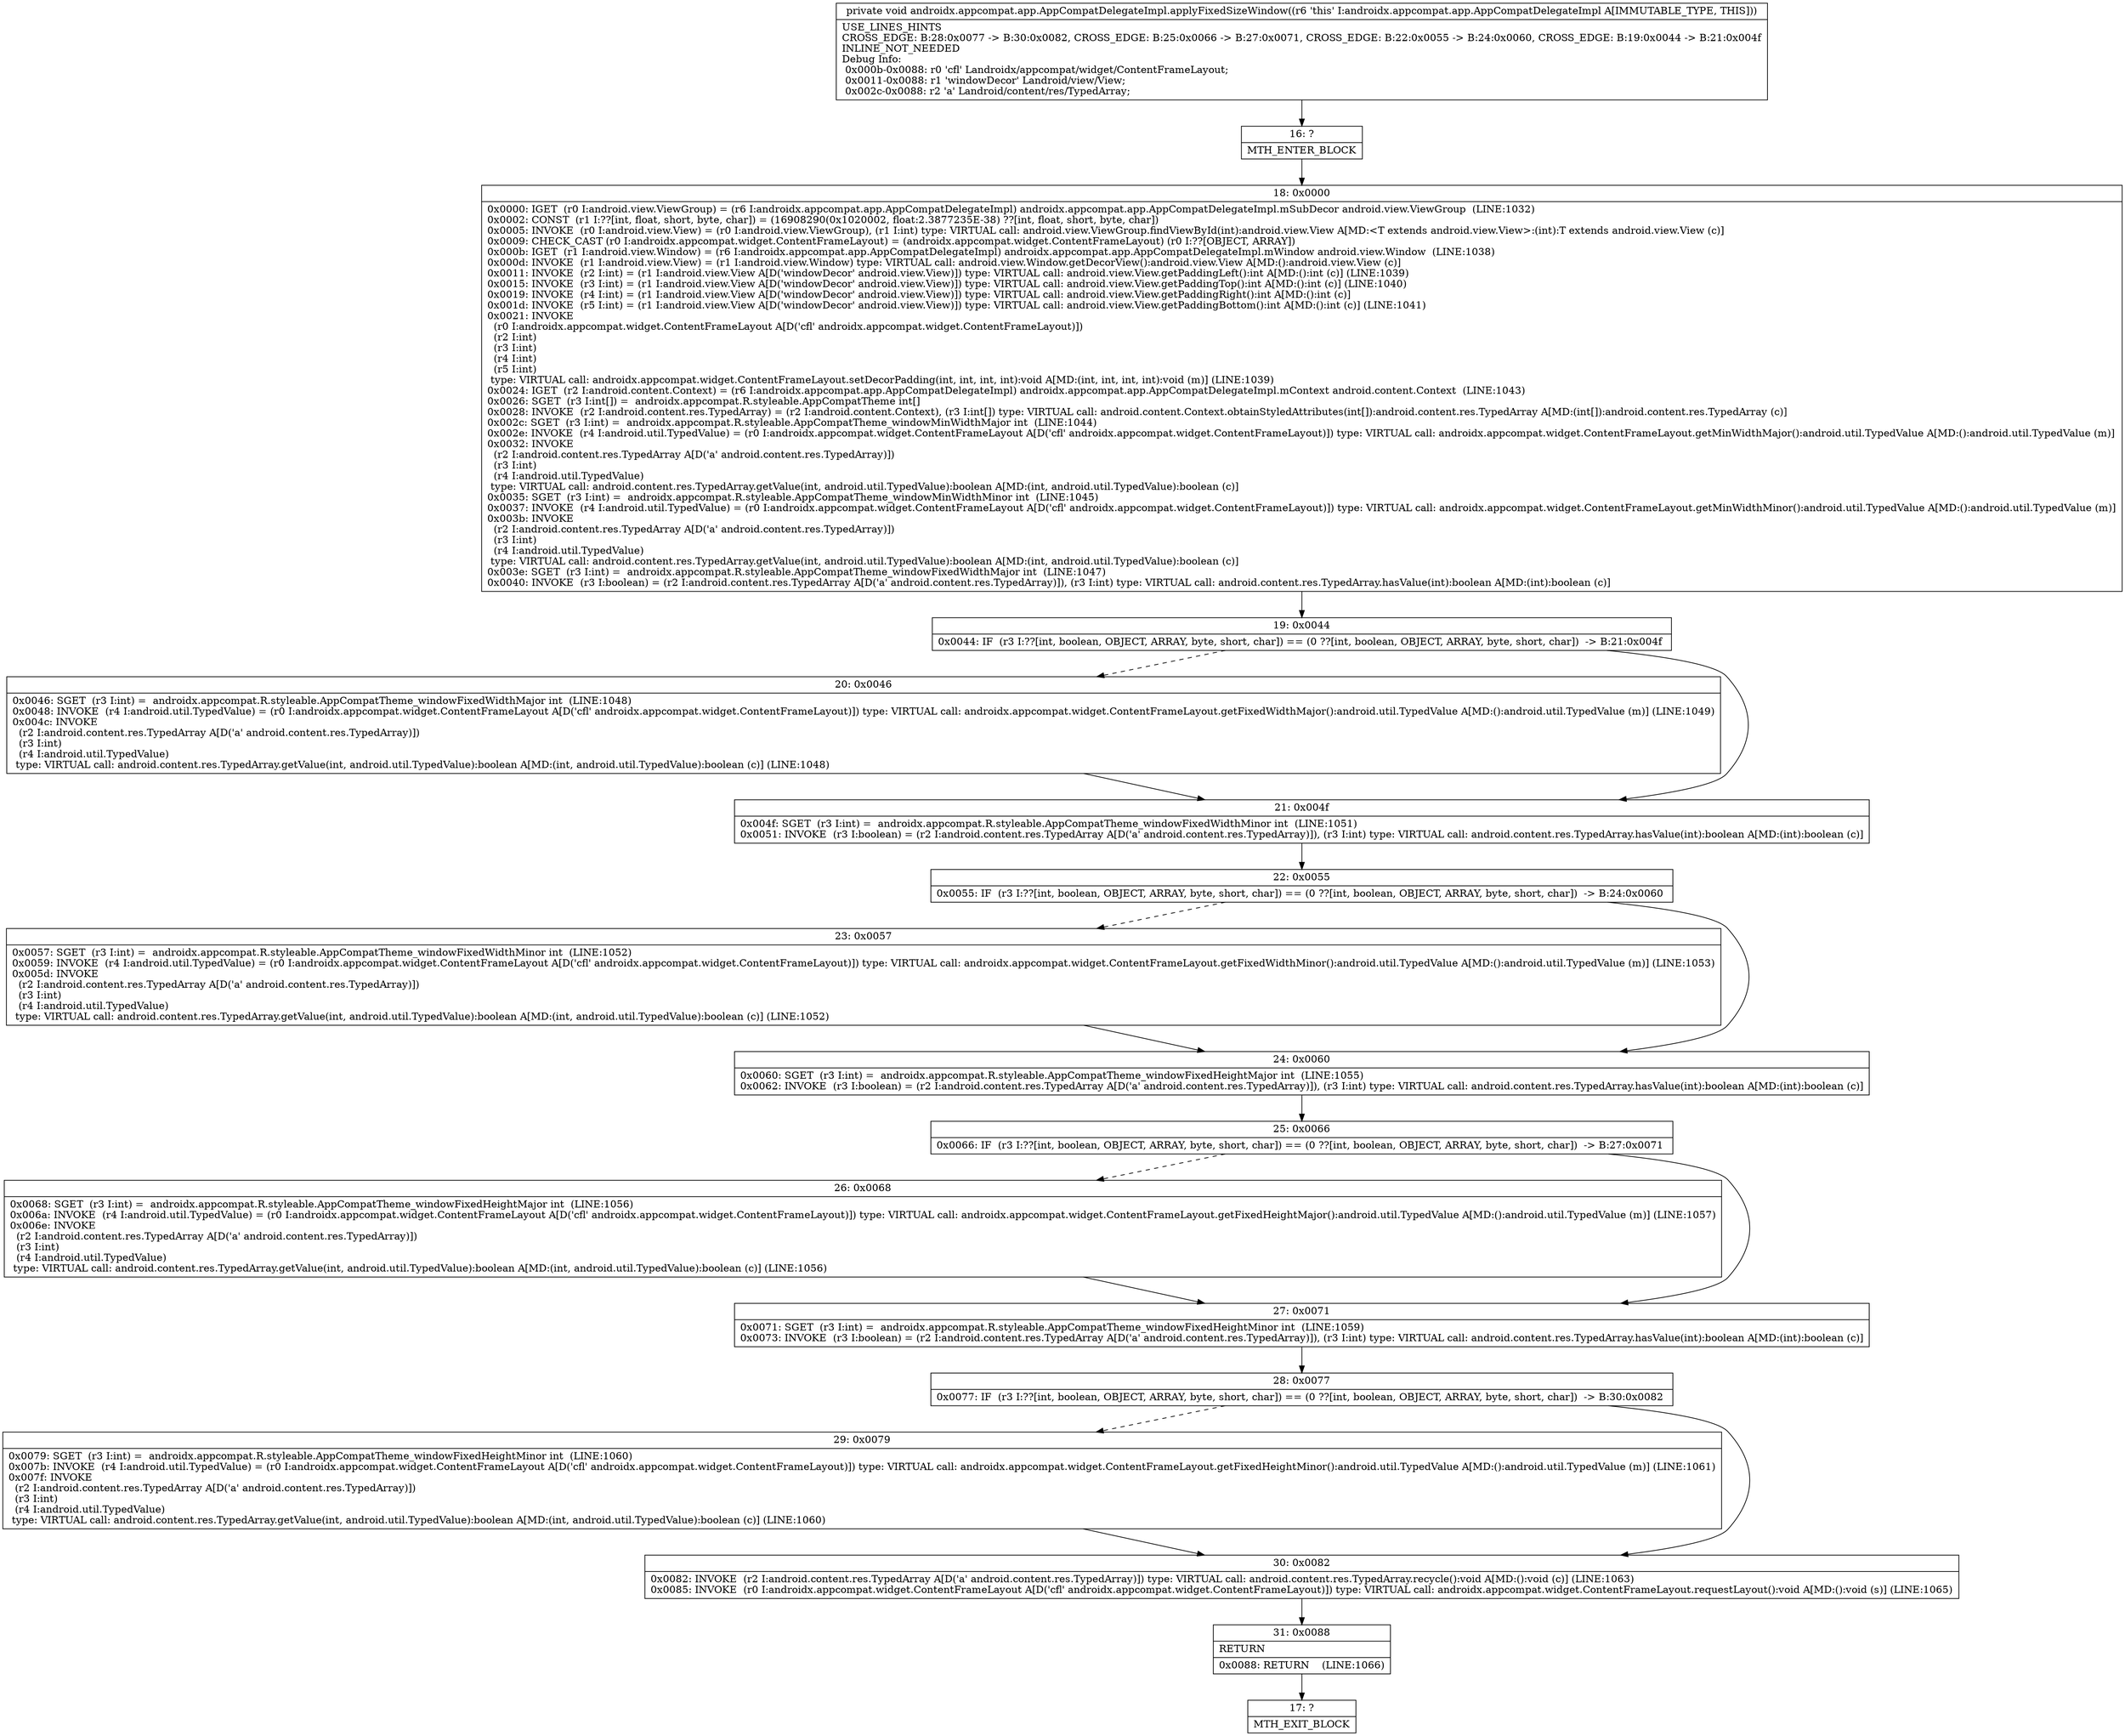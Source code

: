 digraph "CFG forandroidx.appcompat.app.AppCompatDelegateImpl.applyFixedSizeWindow()V" {
Node_16 [shape=record,label="{16\:\ ?|MTH_ENTER_BLOCK\l}"];
Node_18 [shape=record,label="{18\:\ 0x0000|0x0000: IGET  (r0 I:android.view.ViewGroup) = (r6 I:androidx.appcompat.app.AppCompatDelegateImpl) androidx.appcompat.app.AppCompatDelegateImpl.mSubDecor android.view.ViewGroup  (LINE:1032)\l0x0002: CONST  (r1 I:??[int, float, short, byte, char]) = (16908290(0x1020002, float:2.3877235E\-38) ??[int, float, short, byte, char]) \l0x0005: INVOKE  (r0 I:android.view.View) = (r0 I:android.view.ViewGroup), (r1 I:int) type: VIRTUAL call: android.view.ViewGroup.findViewById(int):android.view.View A[MD:\<T extends android.view.View\>:(int):T extends android.view.View (c)]\l0x0009: CHECK_CAST (r0 I:androidx.appcompat.widget.ContentFrameLayout) = (androidx.appcompat.widget.ContentFrameLayout) (r0 I:??[OBJECT, ARRAY]) \l0x000b: IGET  (r1 I:android.view.Window) = (r6 I:androidx.appcompat.app.AppCompatDelegateImpl) androidx.appcompat.app.AppCompatDelegateImpl.mWindow android.view.Window  (LINE:1038)\l0x000d: INVOKE  (r1 I:android.view.View) = (r1 I:android.view.Window) type: VIRTUAL call: android.view.Window.getDecorView():android.view.View A[MD:():android.view.View (c)]\l0x0011: INVOKE  (r2 I:int) = (r1 I:android.view.View A[D('windowDecor' android.view.View)]) type: VIRTUAL call: android.view.View.getPaddingLeft():int A[MD:():int (c)] (LINE:1039)\l0x0015: INVOKE  (r3 I:int) = (r1 I:android.view.View A[D('windowDecor' android.view.View)]) type: VIRTUAL call: android.view.View.getPaddingTop():int A[MD:():int (c)] (LINE:1040)\l0x0019: INVOKE  (r4 I:int) = (r1 I:android.view.View A[D('windowDecor' android.view.View)]) type: VIRTUAL call: android.view.View.getPaddingRight():int A[MD:():int (c)]\l0x001d: INVOKE  (r5 I:int) = (r1 I:android.view.View A[D('windowDecor' android.view.View)]) type: VIRTUAL call: android.view.View.getPaddingBottom():int A[MD:():int (c)] (LINE:1041)\l0x0021: INVOKE  \l  (r0 I:androidx.appcompat.widget.ContentFrameLayout A[D('cfl' androidx.appcompat.widget.ContentFrameLayout)])\l  (r2 I:int)\l  (r3 I:int)\l  (r4 I:int)\l  (r5 I:int)\l type: VIRTUAL call: androidx.appcompat.widget.ContentFrameLayout.setDecorPadding(int, int, int, int):void A[MD:(int, int, int, int):void (m)] (LINE:1039)\l0x0024: IGET  (r2 I:android.content.Context) = (r6 I:androidx.appcompat.app.AppCompatDelegateImpl) androidx.appcompat.app.AppCompatDelegateImpl.mContext android.content.Context  (LINE:1043)\l0x0026: SGET  (r3 I:int[]) =  androidx.appcompat.R.styleable.AppCompatTheme int[] \l0x0028: INVOKE  (r2 I:android.content.res.TypedArray) = (r2 I:android.content.Context), (r3 I:int[]) type: VIRTUAL call: android.content.Context.obtainStyledAttributes(int[]):android.content.res.TypedArray A[MD:(int[]):android.content.res.TypedArray (c)]\l0x002c: SGET  (r3 I:int) =  androidx.appcompat.R.styleable.AppCompatTheme_windowMinWidthMajor int  (LINE:1044)\l0x002e: INVOKE  (r4 I:android.util.TypedValue) = (r0 I:androidx.appcompat.widget.ContentFrameLayout A[D('cfl' androidx.appcompat.widget.ContentFrameLayout)]) type: VIRTUAL call: androidx.appcompat.widget.ContentFrameLayout.getMinWidthMajor():android.util.TypedValue A[MD:():android.util.TypedValue (m)]\l0x0032: INVOKE  \l  (r2 I:android.content.res.TypedArray A[D('a' android.content.res.TypedArray)])\l  (r3 I:int)\l  (r4 I:android.util.TypedValue)\l type: VIRTUAL call: android.content.res.TypedArray.getValue(int, android.util.TypedValue):boolean A[MD:(int, android.util.TypedValue):boolean (c)]\l0x0035: SGET  (r3 I:int) =  androidx.appcompat.R.styleable.AppCompatTheme_windowMinWidthMinor int  (LINE:1045)\l0x0037: INVOKE  (r4 I:android.util.TypedValue) = (r0 I:androidx.appcompat.widget.ContentFrameLayout A[D('cfl' androidx.appcompat.widget.ContentFrameLayout)]) type: VIRTUAL call: androidx.appcompat.widget.ContentFrameLayout.getMinWidthMinor():android.util.TypedValue A[MD:():android.util.TypedValue (m)]\l0x003b: INVOKE  \l  (r2 I:android.content.res.TypedArray A[D('a' android.content.res.TypedArray)])\l  (r3 I:int)\l  (r4 I:android.util.TypedValue)\l type: VIRTUAL call: android.content.res.TypedArray.getValue(int, android.util.TypedValue):boolean A[MD:(int, android.util.TypedValue):boolean (c)]\l0x003e: SGET  (r3 I:int) =  androidx.appcompat.R.styleable.AppCompatTheme_windowFixedWidthMajor int  (LINE:1047)\l0x0040: INVOKE  (r3 I:boolean) = (r2 I:android.content.res.TypedArray A[D('a' android.content.res.TypedArray)]), (r3 I:int) type: VIRTUAL call: android.content.res.TypedArray.hasValue(int):boolean A[MD:(int):boolean (c)]\l}"];
Node_19 [shape=record,label="{19\:\ 0x0044|0x0044: IF  (r3 I:??[int, boolean, OBJECT, ARRAY, byte, short, char]) == (0 ??[int, boolean, OBJECT, ARRAY, byte, short, char])  \-\> B:21:0x004f \l}"];
Node_20 [shape=record,label="{20\:\ 0x0046|0x0046: SGET  (r3 I:int) =  androidx.appcompat.R.styleable.AppCompatTheme_windowFixedWidthMajor int  (LINE:1048)\l0x0048: INVOKE  (r4 I:android.util.TypedValue) = (r0 I:androidx.appcompat.widget.ContentFrameLayout A[D('cfl' androidx.appcompat.widget.ContentFrameLayout)]) type: VIRTUAL call: androidx.appcompat.widget.ContentFrameLayout.getFixedWidthMajor():android.util.TypedValue A[MD:():android.util.TypedValue (m)] (LINE:1049)\l0x004c: INVOKE  \l  (r2 I:android.content.res.TypedArray A[D('a' android.content.res.TypedArray)])\l  (r3 I:int)\l  (r4 I:android.util.TypedValue)\l type: VIRTUAL call: android.content.res.TypedArray.getValue(int, android.util.TypedValue):boolean A[MD:(int, android.util.TypedValue):boolean (c)] (LINE:1048)\l}"];
Node_21 [shape=record,label="{21\:\ 0x004f|0x004f: SGET  (r3 I:int) =  androidx.appcompat.R.styleable.AppCompatTheme_windowFixedWidthMinor int  (LINE:1051)\l0x0051: INVOKE  (r3 I:boolean) = (r2 I:android.content.res.TypedArray A[D('a' android.content.res.TypedArray)]), (r3 I:int) type: VIRTUAL call: android.content.res.TypedArray.hasValue(int):boolean A[MD:(int):boolean (c)]\l}"];
Node_22 [shape=record,label="{22\:\ 0x0055|0x0055: IF  (r3 I:??[int, boolean, OBJECT, ARRAY, byte, short, char]) == (0 ??[int, boolean, OBJECT, ARRAY, byte, short, char])  \-\> B:24:0x0060 \l}"];
Node_23 [shape=record,label="{23\:\ 0x0057|0x0057: SGET  (r3 I:int) =  androidx.appcompat.R.styleable.AppCompatTheme_windowFixedWidthMinor int  (LINE:1052)\l0x0059: INVOKE  (r4 I:android.util.TypedValue) = (r0 I:androidx.appcompat.widget.ContentFrameLayout A[D('cfl' androidx.appcompat.widget.ContentFrameLayout)]) type: VIRTUAL call: androidx.appcompat.widget.ContentFrameLayout.getFixedWidthMinor():android.util.TypedValue A[MD:():android.util.TypedValue (m)] (LINE:1053)\l0x005d: INVOKE  \l  (r2 I:android.content.res.TypedArray A[D('a' android.content.res.TypedArray)])\l  (r3 I:int)\l  (r4 I:android.util.TypedValue)\l type: VIRTUAL call: android.content.res.TypedArray.getValue(int, android.util.TypedValue):boolean A[MD:(int, android.util.TypedValue):boolean (c)] (LINE:1052)\l}"];
Node_24 [shape=record,label="{24\:\ 0x0060|0x0060: SGET  (r3 I:int) =  androidx.appcompat.R.styleable.AppCompatTheme_windowFixedHeightMajor int  (LINE:1055)\l0x0062: INVOKE  (r3 I:boolean) = (r2 I:android.content.res.TypedArray A[D('a' android.content.res.TypedArray)]), (r3 I:int) type: VIRTUAL call: android.content.res.TypedArray.hasValue(int):boolean A[MD:(int):boolean (c)]\l}"];
Node_25 [shape=record,label="{25\:\ 0x0066|0x0066: IF  (r3 I:??[int, boolean, OBJECT, ARRAY, byte, short, char]) == (0 ??[int, boolean, OBJECT, ARRAY, byte, short, char])  \-\> B:27:0x0071 \l}"];
Node_26 [shape=record,label="{26\:\ 0x0068|0x0068: SGET  (r3 I:int) =  androidx.appcompat.R.styleable.AppCompatTheme_windowFixedHeightMajor int  (LINE:1056)\l0x006a: INVOKE  (r4 I:android.util.TypedValue) = (r0 I:androidx.appcompat.widget.ContentFrameLayout A[D('cfl' androidx.appcompat.widget.ContentFrameLayout)]) type: VIRTUAL call: androidx.appcompat.widget.ContentFrameLayout.getFixedHeightMajor():android.util.TypedValue A[MD:():android.util.TypedValue (m)] (LINE:1057)\l0x006e: INVOKE  \l  (r2 I:android.content.res.TypedArray A[D('a' android.content.res.TypedArray)])\l  (r3 I:int)\l  (r4 I:android.util.TypedValue)\l type: VIRTUAL call: android.content.res.TypedArray.getValue(int, android.util.TypedValue):boolean A[MD:(int, android.util.TypedValue):boolean (c)] (LINE:1056)\l}"];
Node_27 [shape=record,label="{27\:\ 0x0071|0x0071: SGET  (r3 I:int) =  androidx.appcompat.R.styleable.AppCompatTheme_windowFixedHeightMinor int  (LINE:1059)\l0x0073: INVOKE  (r3 I:boolean) = (r2 I:android.content.res.TypedArray A[D('a' android.content.res.TypedArray)]), (r3 I:int) type: VIRTUAL call: android.content.res.TypedArray.hasValue(int):boolean A[MD:(int):boolean (c)]\l}"];
Node_28 [shape=record,label="{28\:\ 0x0077|0x0077: IF  (r3 I:??[int, boolean, OBJECT, ARRAY, byte, short, char]) == (0 ??[int, boolean, OBJECT, ARRAY, byte, short, char])  \-\> B:30:0x0082 \l}"];
Node_29 [shape=record,label="{29\:\ 0x0079|0x0079: SGET  (r3 I:int) =  androidx.appcompat.R.styleable.AppCompatTheme_windowFixedHeightMinor int  (LINE:1060)\l0x007b: INVOKE  (r4 I:android.util.TypedValue) = (r0 I:androidx.appcompat.widget.ContentFrameLayout A[D('cfl' androidx.appcompat.widget.ContentFrameLayout)]) type: VIRTUAL call: androidx.appcompat.widget.ContentFrameLayout.getFixedHeightMinor():android.util.TypedValue A[MD:():android.util.TypedValue (m)] (LINE:1061)\l0x007f: INVOKE  \l  (r2 I:android.content.res.TypedArray A[D('a' android.content.res.TypedArray)])\l  (r3 I:int)\l  (r4 I:android.util.TypedValue)\l type: VIRTUAL call: android.content.res.TypedArray.getValue(int, android.util.TypedValue):boolean A[MD:(int, android.util.TypedValue):boolean (c)] (LINE:1060)\l}"];
Node_30 [shape=record,label="{30\:\ 0x0082|0x0082: INVOKE  (r2 I:android.content.res.TypedArray A[D('a' android.content.res.TypedArray)]) type: VIRTUAL call: android.content.res.TypedArray.recycle():void A[MD:():void (c)] (LINE:1063)\l0x0085: INVOKE  (r0 I:androidx.appcompat.widget.ContentFrameLayout A[D('cfl' androidx.appcompat.widget.ContentFrameLayout)]) type: VIRTUAL call: androidx.appcompat.widget.ContentFrameLayout.requestLayout():void A[MD:():void (s)] (LINE:1065)\l}"];
Node_31 [shape=record,label="{31\:\ 0x0088|RETURN\l|0x0088: RETURN    (LINE:1066)\l}"];
Node_17 [shape=record,label="{17\:\ ?|MTH_EXIT_BLOCK\l}"];
MethodNode[shape=record,label="{private void androidx.appcompat.app.AppCompatDelegateImpl.applyFixedSizeWindow((r6 'this' I:androidx.appcompat.app.AppCompatDelegateImpl A[IMMUTABLE_TYPE, THIS]))  | USE_LINES_HINTS\lCROSS_EDGE: B:28:0x0077 \-\> B:30:0x0082, CROSS_EDGE: B:25:0x0066 \-\> B:27:0x0071, CROSS_EDGE: B:22:0x0055 \-\> B:24:0x0060, CROSS_EDGE: B:19:0x0044 \-\> B:21:0x004f\lINLINE_NOT_NEEDED\lDebug Info:\l  0x000b\-0x0088: r0 'cfl' Landroidx\/appcompat\/widget\/ContentFrameLayout;\l  0x0011\-0x0088: r1 'windowDecor' Landroid\/view\/View;\l  0x002c\-0x0088: r2 'a' Landroid\/content\/res\/TypedArray;\l}"];
MethodNode -> Node_16;Node_16 -> Node_18;
Node_18 -> Node_19;
Node_19 -> Node_20[style=dashed];
Node_19 -> Node_21;
Node_20 -> Node_21;
Node_21 -> Node_22;
Node_22 -> Node_23[style=dashed];
Node_22 -> Node_24;
Node_23 -> Node_24;
Node_24 -> Node_25;
Node_25 -> Node_26[style=dashed];
Node_25 -> Node_27;
Node_26 -> Node_27;
Node_27 -> Node_28;
Node_28 -> Node_29[style=dashed];
Node_28 -> Node_30;
Node_29 -> Node_30;
Node_30 -> Node_31;
Node_31 -> Node_17;
}

